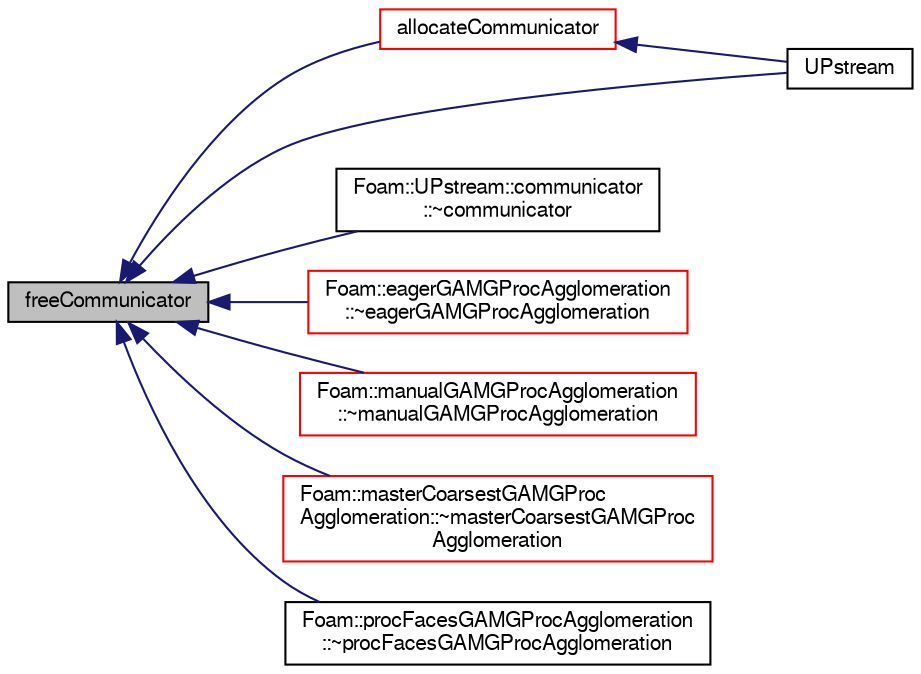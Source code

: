 digraph "freeCommunicator"
{
  bgcolor="transparent";
  edge [fontname="FreeSans",fontsize="10",labelfontname="FreeSans",labelfontsize="10"];
  node [fontname="FreeSans",fontsize="10",shape=record];
  rankdir="LR";
  Node108 [label="freeCommunicator",height=0.2,width=0.4,color="black", fillcolor="grey75", style="filled", fontcolor="black"];
  Node108 -> Node109 [dir="back",color="midnightblue",fontsize="10",style="solid",fontname="FreeSans"];
  Node109 [label="allocateCommunicator",height=0.2,width=0.4,color="red",URL="$a26270.html#ac189f05f0e20e7aa80f737f225250bd5",tooltip="Allocate a new communicator. "];
  Node109 -> Node115 [dir="back",color="midnightblue",fontsize="10",style="solid",fontname="FreeSans"];
  Node115 [label="UPstream",height=0.2,width=0.4,color="black",URL="$a26270.html#a47ca3cebb1145f967f56f63a7fac7f0c",tooltip="Construct given optional buffer size. "];
  Node108 -> Node115 [dir="back",color="midnightblue",fontsize="10",style="solid",fontname="FreeSans"];
  Node108 -> Node116 [dir="back",color="midnightblue",fontsize="10",style="solid",fontname="FreeSans"];
  Node116 [label="Foam::UPstream::communicator\l::~communicator",height=0.2,width=0.4,color="black",URL="$a26282.html#ac586eb5ce83fe28c67bbdb4d3b841df4"];
  Node108 -> Node117 [dir="back",color="midnightblue",fontsize="10",style="solid",fontname="FreeSans"];
  Node117 [label="Foam::eagerGAMGProcAgglomeration\l::~eagerGAMGProcAgglomeration",height=0.2,width=0.4,color="red",URL="$a26978.html#ae9ec4abfa4fb416e43e76c8244ebc767",tooltip="Destructor. "];
  Node108 -> Node119 [dir="back",color="midnightblue",fontsize="10",style="solid",fontname="FreeSans"];
  Node119 [label="Foam::manualGAMGProcAgglomeration\l::~manualGAMGProcAgglomeration",height=0.2,width=0.4,color="red",URL="$a26986.html#a49707f364a73bdc81d2a125230348e96",tooltip="Destructor. "];
  Node108 -> Node121 [dir="back",color="midnightblue",fontsize="10",style="solid",fontname="FreeSans"];
  Node121 [label="Foam::masterCoarsestGAMGProc\lAgglomeration::~masterCoarsestGAMGProc\lAgglomeration",height=0.2,width=0.4,color="red",URL="$a26990.html#aa23ca9ca558aa478dc09643f73556881",tooltip="Destructor. "];
  Node108 -> Node123 [dir="back",color="midnightblue",fontsize="10",style="solid",fontname="FreeSans"];
  Node123 [label="Foam::procFacesGAMGProcAgglomeration\l::~procFacesGAMGProcAgglomeration",height=0.2,width=0.4,color="black",URL="$a26998.html#ad5b21d4b78e8f13b844ea3cb315bc8c7",tooltip="Destructor. "];
}
